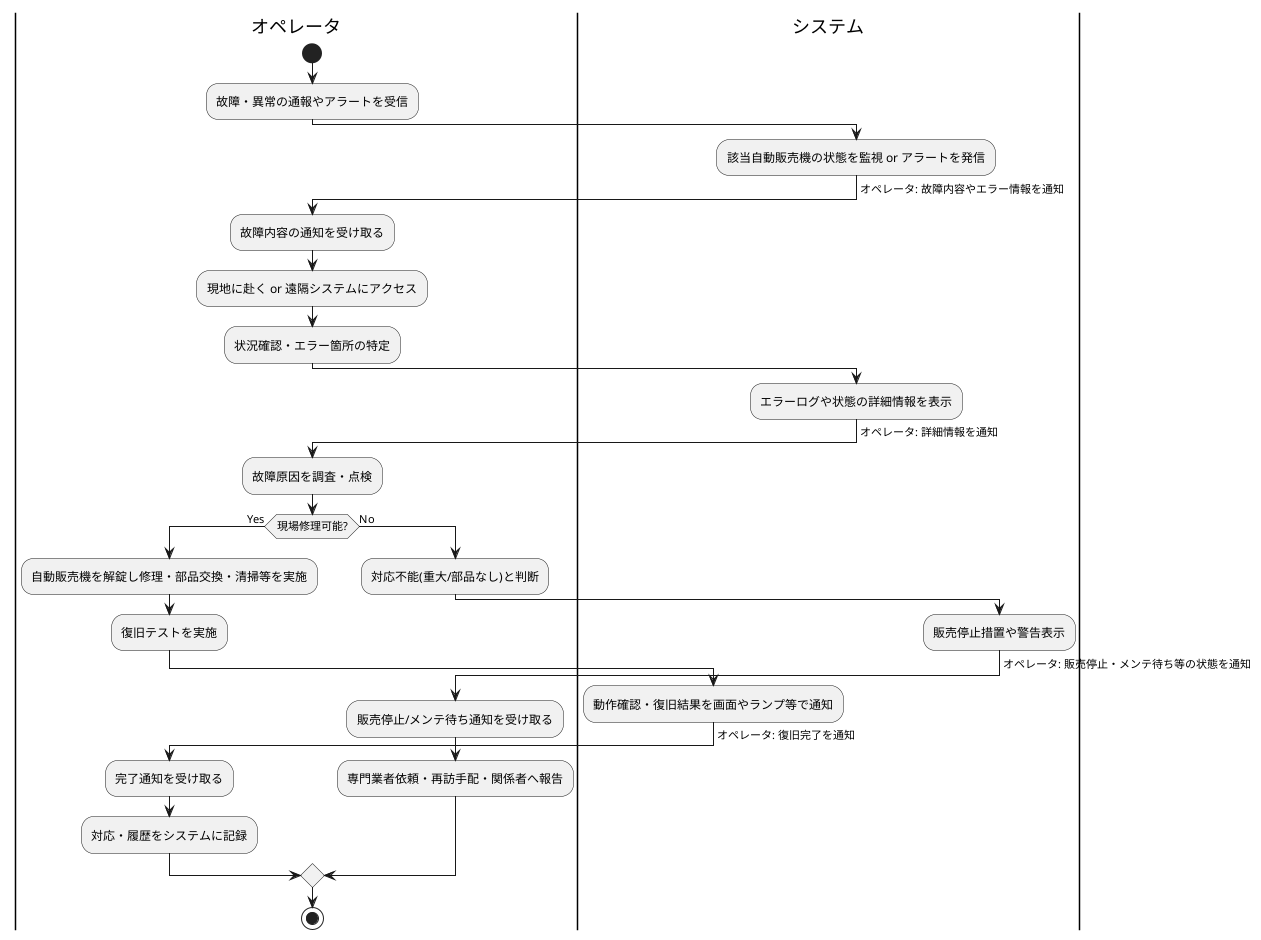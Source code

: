 @startuml
|オペレータ|
  start
  :故障・異常の通報やアラートを受信;

|システム|
  :該当自動販売機の状態を監視 or アラートを発信;
  ->オペレータ: 故障内容やエラー情報を通知;

|オペレータ|
  :故障内容の通知を受け取る;
  :現地に赴く or 遠隔システムにアクセス;
  :状況確認・エラー箇所の特定;

|システム|
  :エラーログや状態の詳細情報を表示;
  ->オペレータ: 詳細情報を通知;

|オペレータ|
  :故障原因を調査・点検;
  if (現場修理可能?) then (Yes)
    :自動販売機を解錠し修理・部品交換・清掃等を実施;
    :復旧テストを実施;
    |システム|
      :動作確認・復旧結果を画面やランプ等で通知;
      ->オペレータ: 復旧完了を通知;
    |オペレータ|
    :完了通知を受け取る;
    :対応・履歴をシステムに記録;
  else (No)
    :対応不能(重大/部品なし)と判断;
    |システム|
      :販売停止措置や警告表示;
      ->オペレータ: 販売停止・メンテ待ち等の状態を通知;
    |オペレータ|
    :販売停止/メンテ待ち通知を受け取る;
    :専門業者依頼・再訪手配・関係者へ報告;
  endif

stop
@enduml
